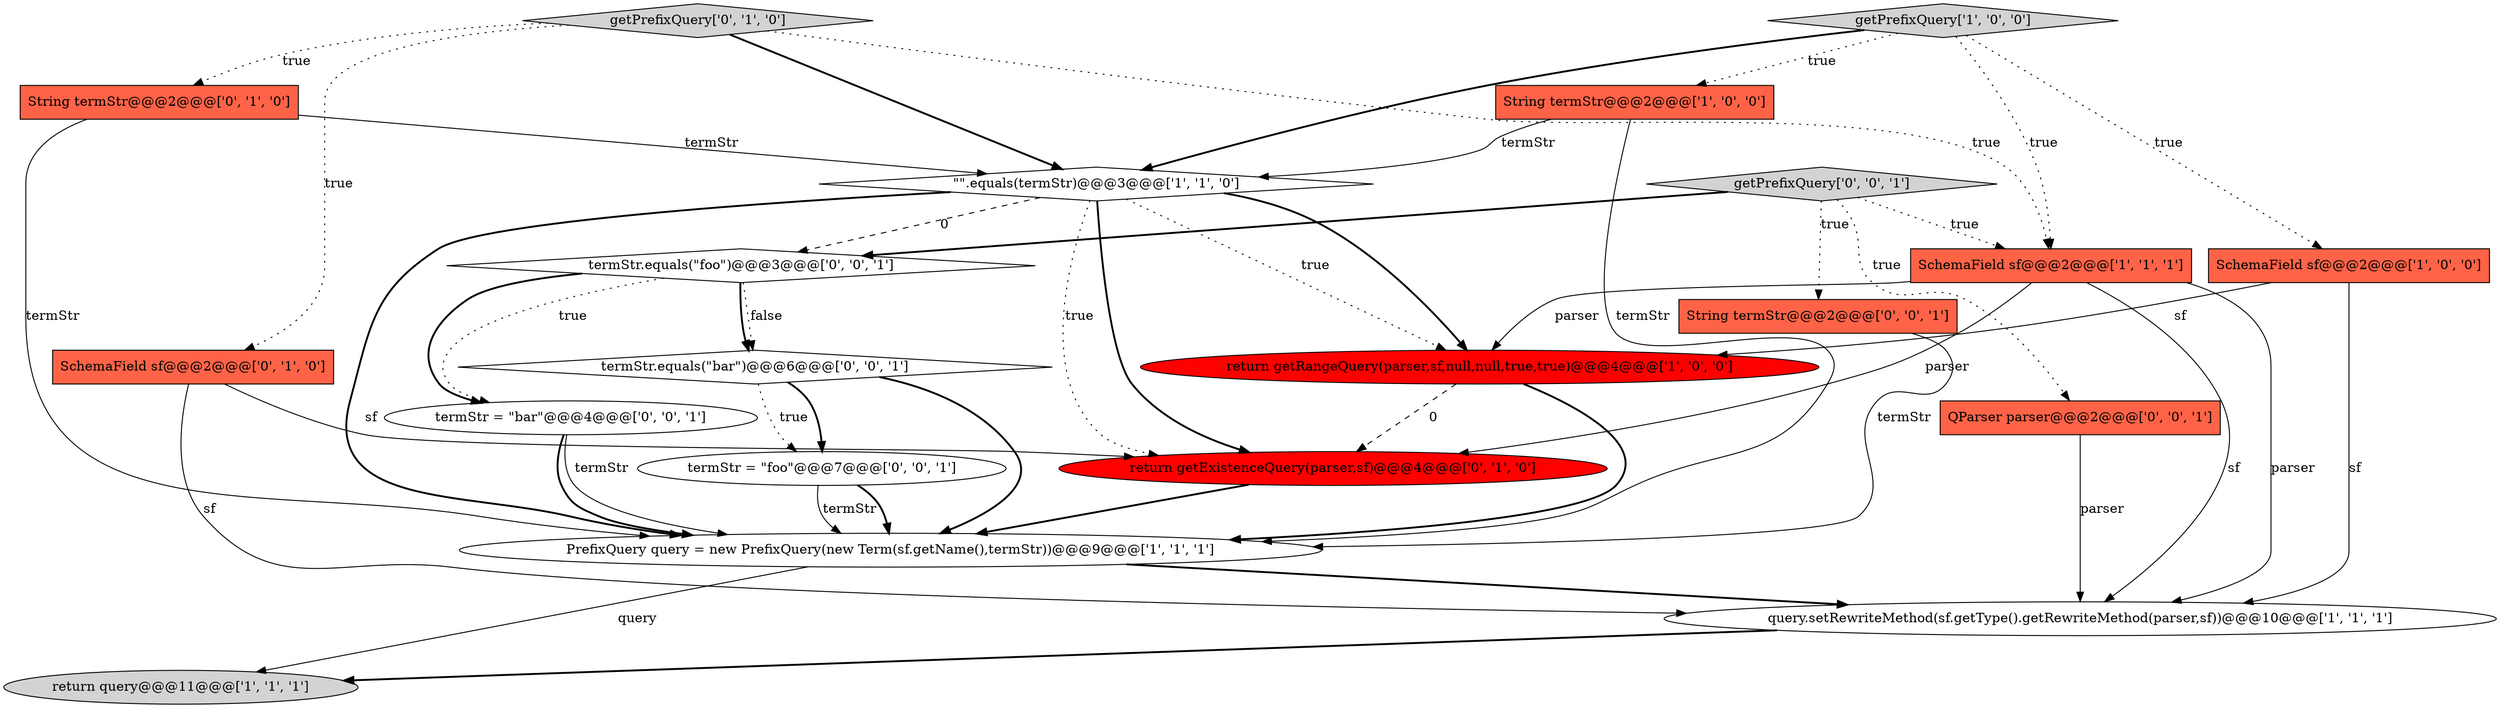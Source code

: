 digraph {
0 [style = filled, label = "query.setRewriteMethod(sf.getType().getRewriteMethod(parser,sf))@@@10@@@['1', '1', '1']", fillcolor = white, shape = ellipse image = "AAA0AAABBB1BBB"];
13 [style = filled, label = "getPrefixQuery['0', '0', '1']", fillcolor = lightgray, shape = diamond image = "AAA0AAABBB3BBB"];
14 [style = filled, label = "termStr = \"foo\"@@@7@@@['0', '0', '1']", fillcolor = white, shape = ellipse image = "AAA0AAABBB3BBB"];
17 [style = filled, label = "String termStr@@@2@@@['0', '0', '1']", fillcolor = tomato, shape = box image = "AAA0AAABBB3BBB"];
11 [style = filled, label = "String termStr@@@2@@@['0', '1', '0']", fillcolor = tomato, shape = box image = "AAA0AAABBB2BBB"];
12 [style = filled, label = "return getExistenceQuery(parser,sf)@@@4@@@['0', '1', '0']", fillcolor = red, shape = ellipse image = "AAA1AAABBB2BBB"];
3 [style = filled, label = "return getRangeQuery(parser,sf,null,null,true,true)@@@4@@@['1', '0', '0']", fillcolor = red, shape = ellipse image = "AAA1AAABBB1BBB"];
5 [style = filled, label = "String termStr@@@2@@@['1', '0', '0']", fillcolor = tomato, shape = box image = "AAA0AAABBB1BBB"];
15 [style = filled, label = "termStr = \"bar\"@@@4@@@['0', '0', '1']", fillcolor = white, shape = ellipse image = "AAA0AAABBB3BBB"];
16 [style = filled, label = "termStr.equals(\"bar\")@@@6@@@['0', '0', '1']", fillcolor = white, shape = diamond image = "AAA0AAABBB3BBB"];
8 [style = filled, label = "\"\".equals(termStr)@@@3@@@['1', '1', '0']", fillcolor = white, shape = diamond image = "AAA0AAABBB1BBB"];
10 [style = filled, label = "getPrefixQuery['0', '1', '0']", fillcolor = lightgray, shape = diamond image = "AAA0AAABBB2BBB"];
19 [style = filled, label = "termStr.equals(\"foo\")@@@3@@@['0', '0', '1']", fillcolor = white, shape = diamond image = "AAA0AAABBB3BBB"];
2 [style = filled, label = "getPrefixQuery['1', '0', '0']", fillcolor = lightgray, shape = diamond image = "AAA0AAABBB1BBB"];
1 [style = filled, label = "SchemaField sf@@@2@@@['1', '0', '0']", fillcolor = tomato, shape = box image = "AAA0AAABBB1BBB"];
7 [style = filled, label = "SchemaField sf@@@2@@@['1', '1', '1']", fillcolor = tomato, shape = box image = "AAA0AAABBB1BBB"];
18 [style = filled, label = "QParser parser@@@2@@@['0', '0', '1']", fillcolor = tomato, shape = box image = "AAA0AAABBB3BBB"];
4 [style = filled, label = "return query@@@11@@@['1', '1', '1']", fillcolor = lightgray, shape = ellipse image = "AAA0AAABBB1BBB"];
9 [style = filled, label = "SchemaField sf@@@2@@@['0', '1', '0']", fillcolor = tomato, shape = box image = "AAA0AAABBB2BBB"];
6 [style = filled, label = "PrefixQuery query = new PrefixQuery(new Term(sf.getName(),termStr))@@@9@@@['1', '1', '1']", fillcolor = white, shape = ellipse image = "AAA0AAABBB1BBB"];
7->3 [style = solid, label="parser"];
11->8 [style = solid, label="termStr"];
13->17 [style = dotted, label="true"];
13->18 [style = dotted, label="true"];
8->19 [style = dashed, label="0"];
5->6 [style = solid, label="termStr"];
1->0 [style = solid, label="sf"];
15->6 [style = solid, label="termStr"];
9->12 [style = solid, label="sf"];
16->6 [style = bold, label=""];
1->3 [style = solid, label="sf"];
8->3 [style = bold, label=""];
9->0 [style = solid, label="sf"];
3->6 [style = bold, label=""];
8->6 [style = bold, label=""];
6->0 [style = bold, label=""];
15->6 [style = bold, label=""];
13->7 [style = dotted, label="true"];
19->15 [style = dotted, label="true"];
7->12 [style = solid, label="parser"];
10->9 [style = dotted, label="true"];
12->6 [style = bold, label=""];
8->3 [style = dotted, label="true"];
17->6 [style = solid, label="termStr"];
19->16 [style = bold, label=""];
6->4 [style = solid, label="query"];
14->6 [style = solid, label="termStr"];
13->19 [style = bold, label=""];
7->0 [style = solid, label="sf"];
8->12 [style = dotted, label="true"];
19->16 [style = dotted, label="false"];
10->8 [style = bold, label=""];
5->8 [style = solid, label="termStr"];
10->11 [style = dotted, label="true"];
0->4 [style = bold, label=""];
2->1 [style = dotted, label="true"];
3->12 [style = dashed, label="0"];
2->7 [style = dotted, label="true"];
16->14 [style = dotted, label="true"];
8->12 [style = bold, label=""];
16->14 [style = bold, label=""];
19->15 [style = bold, label=""];
2->5 [style = dotted, label="true"];
11->6 [style = solid, label="termStr"];
7->0 [style = solid, label="parser"];
18->0 [style = solid, label="parser"];
14->6 [style = bold, label=""];
10->7 [style = dotted, label="true"];
2->8 [style = bold, label=""];
}
